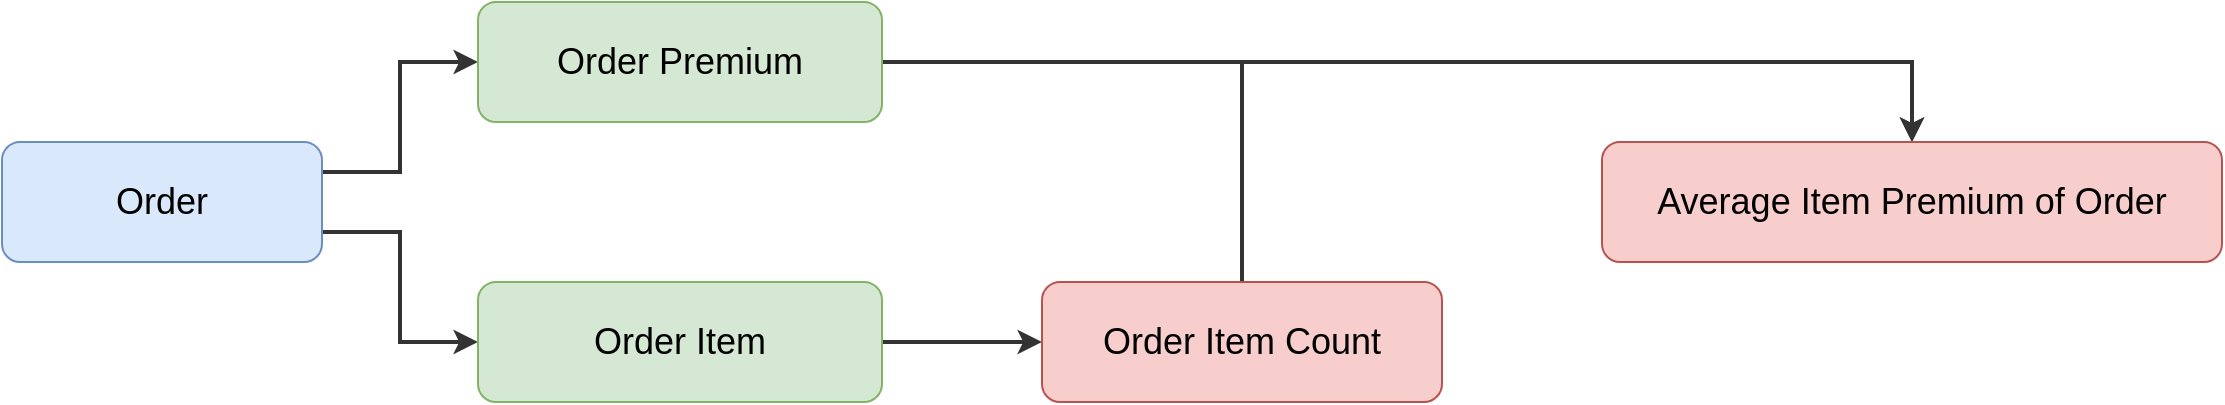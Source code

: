 <mxfile version="14.5.1" type="device"><diagram name="Page-1" id="c7558073-3199-34d8-9f00-42111426c3f3"><mxGraphModel dx="1298" dy="833" grid="1" gridSize="10" guides="1" tooltips="1" connect="1" arrows="1" fold="1" page="1" pageScale="1" pageWidth="826" pageHeight="1169" background="#ffffff" math="0" shadow="0"><root><mxCell id="0"/><mxCell id="1" parent="0"/><mxCell id="5tO6F-PVTWm9vkn9FvXu-101" style="edgeStyle=orthogonalEdgeStyle;rounded=0;orthogonalLoop=1;jettySize=auto;html=1;exitX=1;exitY=0.25;exitDx=0;exitDy=0;entryX=0;entryY=0.5;entryDx=0;entryDy=0;fontSize=18;strokeWidth=2;strokeColor=#333333;" edge="1" parent="1" source="5tO6F-PVTWm9vkn9FvXu-96" target="5tO6F-PVTWm9vkn9FvXu-97"><mxGeometry relative="1" as="geometry"/></mxCell><mxCell id="5tO6F-PVTWm9vkn9FvXu-103" style="edgeStyle=orthogonalEdgeStyle;rounded=0;orthogonalLoop=1;jettySize=auto;html=1;exitX=1;exitY=0.75;exitDx=0;exitDy=0;entryX=0;entryY=0.5;entryDx=0;entryDy=0;strokeWidth=2;fontSize=18;strokeColor=#333333;" edge="1" parent="1" source="5tO6F-PVTWm9vkn9FvXu-96" target="5tO6F-PVTWm9vkn9FvXu-98"><mxGeometry relative="1" as="geometry"/></mxCell><mxCell id="5tO6F-PVTWm9vkn9FvXu-96" value="Order" style="rounded=1;whiteSpace=wrap;html=1;fillColor=#dae8fc;strokeColor=#6c8ebf;fontSize=18;" vertex="1" parent="1"><mxGeometry x="80" y="370" width="160" height="60" as="geometry"/></mxCell><mxCell id="5tO6F-PVTWm9vkn9FvXu-105" style="edgeStyle=orthogonalEdgeStyle;rounded=0;orthogonalLoop=1;jettySize=auto;html=1;exitX=1;exitY=0.5;exitDx=0;exitDy=0;entryX=0.5;entryY=0;entryDx=0;entryDy=0;strokeWidth=2;fontSize=18;strokeColor=#333333;" edge="1" parent="1" source="5tO6F-PVTWm9vkn9FvXu-97" target="5tO6F-PVTWm9vkn9FvXu-100"><mxGeometry relative="1" as="geometry"/></mxCell><mxCell id="5tO6F-PVTWm9vkn9FvXu-97" value="Order Premium" style="rounded=1;whiteSpace=wrap;html=1;fillColor=#d5e8d4;strokeColor=#82b366;fontSize=18;" vertex="1" parent="1"><mxGeometry x="318" y="300" width="202" height="60" as="geometry"/></mxCell><mxCell id="5tO6F-PVTWm9vkn9FvXu-104" style="edgeStyle=orthogonalEdgeStyle;rounded=0;orthogonalLoop=1;jettySize=auto;html=1;exitX=1;exitY=0.5;exitDx=0;exitDy=0;entryX=0;entryY=0.5;entryDx=0;entryDy=0;strokeWidth=2;fontSize=18;strokeColor=#333333;" edge="1" parent="1" source="5tO6F-PVTWm9vkn9FvXu-98" target="5tO6F-PVTWm9vkn9FvXu-99"><mxGeometry relative="1" as="geometry"/></mxCell><mxCell id="5tO6F-PVTWm9vkn9FvXu-98" value="Order Item" style="rounded=1;whiteSpace=wrap;html=1;fillColor=#d5e8d4;strokeColor=#82b366;fontSize=18;" vertex="1" parent="1"><mxGeometry x="318" y="440" width="202" height="60" as="geometry"/></mxCell><mxCell id="5tO6F-PVTWm9vkn9FvXu-106" style="edgeStyle=orthogonalEdgeStyle;rounded=0;orthogonalLoop=1;jettySize=auto;html=1;exitX=0.5;exitY=0;exitDx=0;exitDy=0;entryX=0.5;entryY=0;entryDx=0;entryDy=0;strokeColor=#333333;strokeWidth=2;fontSize=18;" edge="1" parent="1" source="5tO6F-PVTWm9vkn9FvXu-99" target="5tO6F-PVTWm9vkn9FvXu-100"><mxGeometry relative="1" as="geometry"><Array as="points"><mxPoint x="700" y="330"/><mxPoint x="1035" y="330"/></Array></mxGeometry></mxCell><mxCell id="5tO6F-PVTWm9vkn9FvXu-99" value="Order Item Count" style="rounded=1;whiteSpace=wrap;html=1;fillColor=#f8cecc;strokeColor=#b85450;fontSize=18;" vertex="1" parent="1"><mxGeometry x="600" y="440" width="200" height="60" as="geometry"/></mxCell><mxCell id="5tO6F-PVTWm9vkn9FvXu-100" value="Average Item Premium of Order" style="rounded=1;whiteSpace=wrap;html=1;fillColor=#f8cecc;strokeColor=#b85450;fontSize=18;" vertex="1" parent="1"><mxGeometry x="880" y="370" width="310" height="60" as="geometry"/></mxCell></root></mxGraphModel></diagram></mxfile>
